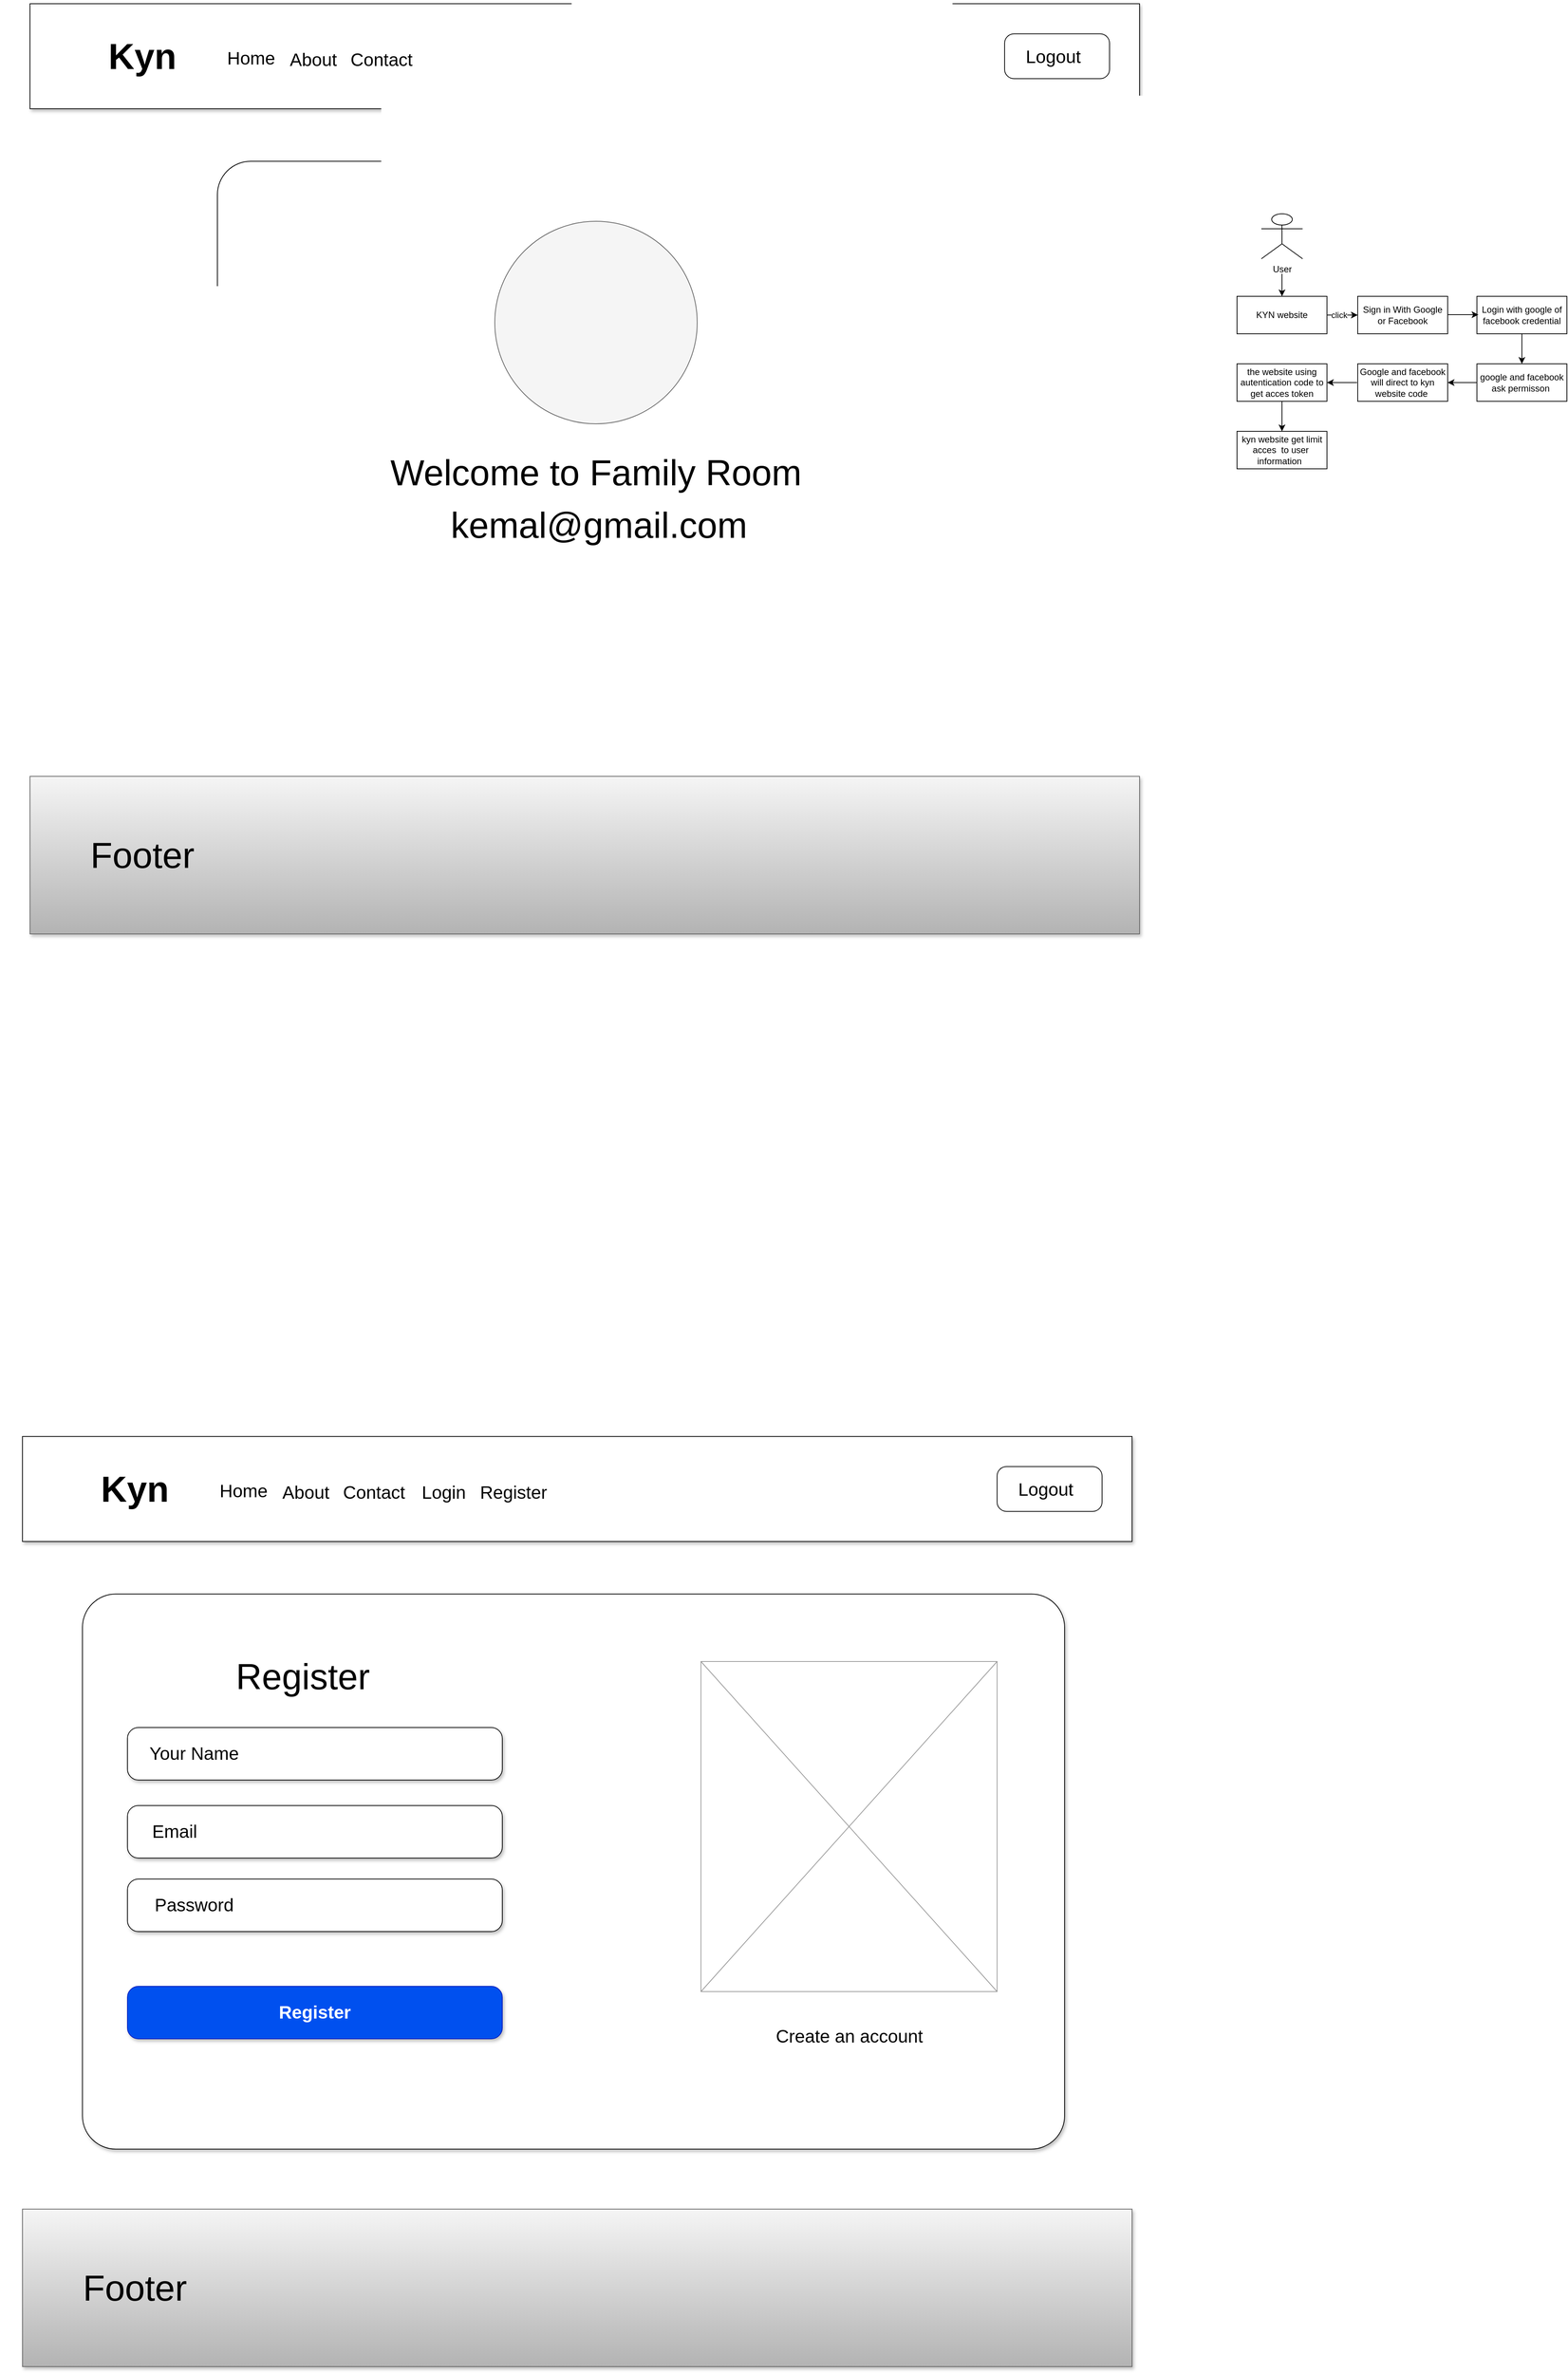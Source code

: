 <mxfile version="21.3.7" type="device">
  <diagram id="piDafpqhtRUU5qUU-vj8" name="Page-1">
    <mxGraphModel dx="1165" dy="217" grid="1" gridSize="10" guides="1" tooltips="1" connect="1" arrows="1" fold="1" page="1" pageScale="1" pageWidth="827" pageHeight="1169" math="0" shadow="0">
      <root>
        <mxCell id="0" />
        <mxCell id="1" parent="0" />
        <mxCell id="f2cM58idHqmNsdKKK0xZ-3" value="" style="rounded=0;whiteSpace=wrap;html=1;shadow=1;" parent="1" vertex="1">
          <mxGeometry x="-530" y="280" width="1480" height="140" as="geometry" />
        </mxCell>
        <mxCell id="f2cM58idHqmNsdKKK0xZ-4" value="" style="rounded=1;whiteSpace=wrap;html=1;arcSize=6;shadow=1;" parent="1" vertex="1">
          <mxGeometry x="-280" y="490" width="1000" height="740" as="geometry" />
        </mxCell>
        <mxCell id="f2cM58idHqmNsdKKK0xZ-8" value="&lt;font style=&quot;font-size: 48px;&quot;&gt;Welcome to Family Room&lt;/font&gt;" style="text;html=1;strokeColor=none;fillColor=none;align=center;verticalAlign=middle;whiteSpace=wrap;rounded=0;" parent="1" vertex="1">
          <mxGeometry x="-65" y="830" width="580" height="150" as="geometry" />
        </mxCell>
        <mxCell id="f2cM58idHqmNsdKKK0xZ-20" value="&lt;font style=&quot;font-size: 48px;&quot;&gt;&lt;b&gt;Kyn&lt;/b&gt;&lt;/font&gt;" style="text;html=1;strokeColor=none;fillColor=none;align=center;verticalAlign=middle;whiteSpace=wrap;rounded=0;" parent="1" vertex="1">
          <mxGeometry x="-560" y="330" width="360" height="40" as="geometry" />
        </mxCell>
        <mxCell id="f2cM58idHqmNsdKKK0xZ-21" value="&lt;font style=&quot;font-size: 24px;&quot;&gt;Home&lt;/font&gt;" style="text;html=1;strokeColor=none;fillColor=none;align=center;verticalAlign=middle;whiteSpace=wrap;rounded=0;" parent="1" vertex="1">
          <mxGeometry x="-300" y="340" width="130" height="25" as="geometry" />
        </mxCell>
        <mxCell id="f2cM58idHqmNsdKKK0xZ-22" value="&lt;font style=&quot;font-size: 24px;&quot;&gt;About&lt;/font&gt;" style="text;html=1;strokeColor=none;fillColor=none;align=center;verticalAlign=middle;whiteSpace=wrap;rounded=0;" parent="1" vertex="1">
          <mxGeometry x="-217" y="343.5" width="130" height="22.5" as="geometry" />
        </mxCell>
        <mxCell id="f2cM58idHqmNsdKKK0xZ-23" value="&lt;font style=&quot;font-size: 24px;&quot;&gt;Contact&lt;/font&gt;" style="text;html=1;strokeColor=none;fillColor=none;align=center;verticalAlign=middle;whiteSpace=wrap;rounded=0;" parent="1" vertex="1">
          <mxGeometry x="-126" y="343.5" width="130" height="22.5" as="geometry" />
        </mxCell>
        <mxCell id="f2cM58idHqmNsdKKK0xZ-28" value="" style="rounded=1;whiteSpace=wrap;html=1;arcSize=21;" parent="1" vertex="1">
          <mxGeometry x="770" y="320.13" width="140" height="59.75" as="geometry" />
        </mxCell>
        <mxCell id="f2cM58idHqmNsdKKK0xZ-29" value="&lt;font style=&quot;font-size: 24px;&quot;&gt;Logout&lt;/font&gt;" style="text;html=1;strokeColor=none;fillColor=none;align=center;verticalAlign=middle;whiteSpace=wrap;rounded=0;" parent="1" vertex="1">
          <mxGeometry x="770" y="340" width="130" height="22.5" as="geometry" />
        </mxCell>
        <mxCell id="f2cM58idHqmNsdKKK0xZ-31" value="" style="rounded=0;whiteSpace=wrap;html=1;shadow=1;fillColor=#f5f5f5;gradientColor=#b3b3b3;strokeColor=#666666;" parent="1" vertex="1">
          <mxGeometry x="-530" y="1310" width="1480" height="210" as="geometry" />
        </mxCell>
        <mxCell id="f2cM58idHqmNsdKKK0xZ-33" value="&lt;font style=&quot;font-size: 48px;&quot;&gt;Footer&lt;/font&gt;" style="text;html=1;strokeColor=none;fillColor=none;align=center;verticalAlign=middle;whiteSpace=wrap;rounded=0;" parent="1" vertex="1">
          <mxGeometry x="-560" y="1395" width="360" height="40" as="geometry" />
        </mxCell>
        <mxCell id="f2cM58idHqmNsdKKK0xZ-34" value="" style="rounded=0;whiteSpace=wrap;html=1;shadow=1;" parent="1" vertex="1">
          <mxGeometry x="-540" y="2190" width="1480" height="140" as="geometry" />
        </mxCell>
        <mxCell id="f2cM58idHqmNsdKKK0xZ-35" value="" style="rounded=1;whiteSpace=wrap;html=1;arcSize=6;shadow=1;" parent="1" vertex="1">
          <mxGeometry x="-460" y="2400" width="1310" height="740" as="geometry" />
        </mxCell>
        <mxCell id="f2cM58idHqmNsdKKK0xZ-36" value="" style="rounded=1;whiteSpace=wrap;html=1;arcSize=21;shadow=1;" parent="1" vertex="1">
          <mxGeometry x="-400" y="2578" width="500" height="70" as="geometry" />
        </mxCell>
        <mxCell id="f2cM58idHqmNsdKKK0xZ-37" value="" style="rounded=1;whiteSpace=wrap;html=1;arcSize=21;shadow=1;" parent="1" vertex="1">
          <mxGeometry x="-400" y="2682" width="500" height="70" as="geometry" />
        </mxCell>
        <mxCell id="f2cM58idHqmNsdKKK0xZ-38" value="" style="rounded=1;whiteSpace=wrap;html=1;arcSize=21;fillColor=#0050ef;strokeColor=#001DBC;fontColor=#ffffff;shadow=1;" parent="1" vertex="1">
          <mxGeometry x="-400" y="2923" width="500" height="70" as="geometry" />
        </mxCell>
        <mxCell id="f2cM58idHqmNsdKKK0xZ-39" value="&lt;font style=&quot;font-size: 48px;&quot;&gt;Register&lt;/font&gt;" style="text;html=1;strokeColor=none;fillColor=none;align=center;verticalAlign=middle;whiteSpace=wrap;rounded=0;" parent="1" vertex="1">
          <mxGeometry x="-346" y="2490" width="360" height="40" as="geometry" />
        </mxCell>
        <mxCell id="f2cM58idHqmNsdKKK0xZ-40" value="&lt;font style=&quot;font-size: 24px;&quot;&gt;Your Name&lt;/font&gt;" style="text;html=1;strokeColor=none;fillColor=none;align=center;verticalAlign=middle;whiteSpace=wrap;rounded=0;" parent="1" vertex="1">
          <mxGeometry x="-491" y="2593" width="360" height="40" as="geometry" />
        </mxCell>
        <mxCell id="f2cM58idHqmNsdKKK0xZ-41" value="&lt;font style=&quot;font-size: 24px;&quot;&gt;Email&lt;/font&gt;" style="text;html=1;strokeColor=none;fillColor=none;align=center;verticalAlign=middle;whiteSpace=wrap;rounded=0;" parent="1" vertex="1">
          <mxGeometry x="-517" y="2697" width="360" height="40" as="geometry" />
        </mxCell>
        <mxCell id="f2cM58idHqmNsdKKK0xZ-42" value="" style="verticalLabelPosition=bottom;shadow=0;dashed=0;align=center;html=1;verticalAlign=top;strokeWidth=1;shape=mxgraph.mockup.graphics.simpleIcon;strokeColor=#999999;" parent="1" vertex="1">
          <mxGeometry x="365" y="2490" width="395" height="440" as="geometry" />
        </mxCell>
        <mxCell id="f2cM58idHqmNsdKKK0xZ-43" value="&lt;font style=&quot;font-size: 24px;&quot;&gt;Create an account&lt;/font&gt;" style="text;html=1;strokeColor=none;fillColor=none;align=center;verticalAlign=middle;whiteSpace=wrap;rounded=0;" parent="1" vertex="1">
          <mxGeometry x="382.5" y="2970" width="360" height="40" as="geometry" />
        </mxCell>
        <mxCell id="f2cM58idHqmNsdKKK0xZ-48" value="&lt;font style=&quot;font-size: 48px;&quot;&gt;&lt;b&gt;Kyn&lt;/b&gt;&lt;/font&gt;" style="text;html=1;strokeColor=none;fillColor=none;align=center;verticalAlign=middle;whiteSpace=wrap;rounded=0;" parent="1" vertex="1">
          <mxGeometry x="-570" y="2240" width="360" height="40" as="geometry" />
        </mxCell>
        <mxCell id="f2cM58idHqmNsdKKK0xZ-49" value="&lt;font style=&quot;font-size: 24px;&quot;&gt;Home&lt;/font&gt;" style="text;html=1;strokeColor=none;fillColor=none;align=center;verticalAlign=middle;whiteSpace=wrap;rounded=0;" parent="1" vertex="1">
          <mxGeometry x="-310" y="2250" width="130" height="25" as="geometry" />
        </mxCell>
        <mxCell id="f2cM58idHqmNsdKKK0xZ-50" value="&lt;font style=&quot;font-size: 24px;&quot;&gt;About&lt;/font&gt;" style="text;html=1;strokeColor=none;fillColor=none;align=center;verticalAlign=middle;whiteSpace=wrap;rounded=0;" parent="1" vertex="1">
          <mxGeometry x="-227" y="2253.5" width="130" height="22.5" as="geometry" />
        </mxCell>
        <mxCell id="f2cM58idHqmNsdKKK0xZ-51" value="&lt;font style=&quot;font-size: 24px;&quot;&gt;Contact&lt;/font&gt;" style="text;html=1;strokeColor=none;fillColor=none;align=center;verticalAlign=middle;whiteSpace=wrap;rounded=0;" parent="1" vertex="1">
          <mxGeometry x="-136" y="2253.5" width="130" height="22.5" as="geometry" />
        </mxCell>
        <mxCell id="f2cM58idHqmNsdKKK0xZ-52" value="&lt;font style=&quot;font-size: 24px;&quot;&gt;Login&lt;/font&gt;" style="text;html=1;strokeColor=none;fillColor=none;align=center;verticalAlign=middle;whiteSpace=wrap;rounded=0;" parent="1" vertex="1">
          <mxGeometry x="-43" y="2254" width="130" height="22.5" as="geometry" />
        </mxCell>
        <mxCell id="f2cM58idHqmNsdKKK0xZ-53" value="&lt;font style=&quot;font-size: 24px;&quot;&gt;Register&lt;/font&gt;" style="text;html=1;strokeColor=none;fillColor=none;align=center;verticalAlign=middle;whiteSpace=wrap;rounded=0;" parent="1" vertex="1">
          <mxGeometry x="50" y="2253.75" width="130" height="22.5" as="geometry" />
        </mxCell>
        <mxCell id="f2cM58idHqmNsdKKK0xZ-55" value="" style="rounded=1;whiteSpace=wrap;html=1;arcSize=21;" parent="1" vertex="1">
          <mxGeometry x="760" y="2230.13" width="140" height="59.75" as="geometry" />
        </mxCell>
        <mxCell id="f2cM58idHqmNsdKKK0xZ-56" value="&lt;font style=&quot;font-size: 24px;&quot;&gt;Logout&lt;/font&gt;" style="text;html=1;strokeColor=none;fillColor=none;align=center;verticalAlign=middle;whiteSpace=wrap;rounded=0;" parent="1" vertex="1">
          <mxGeometry x="760" y="2250" width="130" height="22.5" as="geometry" />
        </mxCell>
        <mxCell id="f2cM58idHqmNsdKKK0xZ-57" value="&lt;span style=&quot;font-size: 24px;&quot;&gt;&lt;b&gt;&lt;font color=&quot;#ffffff&quot;&gt;Register&lt;/font&gt;&lt;/b&gt;&lt;/span&gt;" style="text;html=1;strokeColor=none;fillColor=none;align=center;verticalAlign=middle;whiteSpace=wrap;rounded=0;" parent="1" vertex="1">
          <mxGeometry x="-330" y="2938" width="360" height="40" as="geometry" />
        </mxCell>
        <mxCell id="f2cM58idHqmNsdKKK0xZ-58" value="" style="rounded=0;whiteSpace=wrap;html=1;shadow=1;fillColor=#f5f5f5;gradientColor=#b3b3b3;strokeColor=#666666;" parent="1" vertex="1">
          <mxGeometry x="-540" y="3220" width="1480" height="210" as="geometry" />
        </mxCell>
        <mxCell id="f2cM58idHqmNsdKKK0xZ-59" value="&lt;font style=&quot;font-size: 48px;&quot;&gt;Footer&lt;/font&gt;" style="text;html=1;strokeColor=none;fillColor=none;align=center;verticalAlign=middle;whiteSpace=wrap;rounded=0;" parent="1" vertex="1">
          <mxGeometry x="-570" y="3305" width="360" height="40" as="geometry" />
        </mxCell>
        <mxCell id="f2cM58idHqmNsdKKK0xZ-61" value="" style="rounded=1;whiteSpace=wrap;html=1;arcSize=21;shadow=1;" parent="1" vertex="1">
          <mxGeometry x="-400" y="2780" width="500" height="70" as="geometry" />
        </mxCell>
        <mxCell id="f2cM58idHqmNsdKKK0xZ-62" value="&lt;font style=&quot;font-size: 24px;&quot;&gt;Password&lt;/font&gt;" style="text;html=1;strokeColor=none;fillColor=none;align=center;verticalAlign=middle;whiteSpace=wrap;rounded=0;" parent="1" vertex="1">
          <mxGeometry x="-491" y="2795" width="360" height="40" as="geometry" />
        </mxCell>
        <mxCell id="f2cM58idHqmNsdKKK0xZ-63" style="edgeStyle=orthogonalEdgeStyle;rounded=0;orthogonalLoop=1;jettySize=auto;html=1;exitX=0.5;exitY=1;exitDx=0;exitDy=0;" parent="1" source="f2cM58idHqmNsdKKK0xZ-43" target="f2cM58idHqmNsdKKK0xZ-43" edge="1">
          <mxGeometry relative="1" as="geometry" />
        </mxCell>
        <mxCell id="6nYZbs3I-eiEpvFgtfFX-1" value="" style="ellipse;whiteSpace=wrap;html=1;aspect=fixed;fillColor=#f5f5f5;fontColor=#333333;strokeColor=#666666;" vertex="1" parent="1">
          <mxGeometry x="90" y="570" width="270" height="270" as="geometry" />
        </mxCell>
        <mxCell id="6nYZbs3I-eiEpvFgtfFX-2" value="&lt;font style=&quot;font-size: 48px;&quot;&gt;kemal@gmail.com&lt;/font&gt;" style="text;html=1;strokeColor=none;fillColor=none;align=center;verticalAlign=middle;whiteSpace=wrap;rounded=0;" vertex="1" parent="1">
          <mxGeometry x="-61" y="900" width="580" height="150" as="geometry" />
        </mxCell>
        <mxCell id="6nYZbs3I-eiEpvFgtfFX-3" value="User" style="shape=umlActor;verticalLabelPosition=bottom;verticalAlign=top;html=1;outlineConnect=0;" vertex="1" parent="1">
          <mxGeometry x="1112.5" y="560" width="55" height="60" as="geometry" />
        </mxCell>
        <mxCell id="6nYZbs3I-eiEpvFgtfFX-4" value="KYN website" style="rounded=0;whiteSpace=wrap;html=1;" vertex="1" parent="1">
          <mxGeometry x="1080" y="670" width="120" height="50" as="geometry" />
        </mxCell>
        <mxCell id="6nYZbs3I-eiEpvFgtfFX-5" value="Sign in With Google&lt;br&gt;or Facebook" style="rounded=0;whiteSpace=wrap;html=1;" vertex="1" parent="1">
          <mxGeometry x="1241" y="670" width="120" height="50" as="geometry" />
        </mxCell>
        <mxCell id="6nYZbs3I-eiEpvFgtfFX-6" value="Login with google of facebook credential" style="rounded=0;whiteSpace=wrap;html=1;" vertex="1" parent="1">
          <mxGeometry x="1400" y="670" width="120" height="50" as="geometry" />
        </mxCell>
        <mxCell id="6nYZbs3I-eiEpvFgtfFX-7" value="google and facebook ask permisson&amp;nbsp;" style="rounded=0;whiteSpace=wrap;html=1;" vertex="1" parent="1">
          <mxGeometry x="1400" y="760" width="120" height="50" as="geometry" />
        </mxCell>
        <mxCell id="6nYZbs3I-eiEpvFgtfFX-8" value="Google and facebook will direct to kyn website code&amp;nbsp;" style="rounded=0;whiteSpace=wrap;html=1;" vertex="1" parent="1">
          <mxGeometry x="1241" y="760" width="120" height="50" as="geometry" />
        </mxCell>
        <mxCell id="6nYZbs3I-eiEpvFgtfFX-9" value="the website using autentication code to get acces token" style="rounded=0;whiteSpace=wrap;html=1;" vertex="1" parent="1">
          <mxGeometry x="1080" y="760" width="120" height="50" as="geometry" />
        </mxCell>
        <mxCell id="6nYZbs3I-eiEpvFgtfFX-10" value="kyn website get limit acces&amp;nbsp; to user&amp;nbsp; information&amp;nbsp;&amp;nbsp;" style="rounded=0;whiteSpace=wrap;html=1;" vertex="1" parent="1">
          <mxGeometry x="1080" y="850" width="120" height="50" as="geometry" />
        </mxCell>
        <mxCell id="6nYZbs3I-eiEpvFgtfFX-14" value="" style="endArrow=classic;html=1;rounded=0;entryX=0.5;entryY=0;entryDx=0;entryDy=0;" edge="1" parent="1" target="6nYZbs3I-eiEpvFgtfFX-4">
          <mxGeometry width="50" height="50" relative="1" as="geometry">
            <mxPoint x="1140" y="640" as="sourcePoint" />
            <mxPoint x="1070" y="620" as="targetPoint" />
          </mxGeometry>
        </mxCell>
        <mxCell id="6nYZbs3I-eiEpvFgtfFX-16" value="" style="endArrow=classic;html=1;rounded=0;exitX=1;exitY=0.5;exitDx=0;exitDy=0;entryX=0;entryY=0.5;entryDx=0;entryDy=0;" edge="1" parent="1" source="6nYZbs3I-eiEpvFgtfFX-4" target="6nYZbs3I-eiEpvFgtfFX-5">
          <mxGeometry width="50" height="50" relative="1" as="geometry">
            <mxPoint x="1180" y="710" as="sourcePoint" />
            <mxPoint x="1240" y="700" as="targetPoint" />
          </mxGeometry>
        </mxCell>
        <mxCell id="6nYZbs3I-eiEpvFgtfFX-22" value="click" style="edgeLabel;html=1;align=center;verticalAlign=middle;resizable=0;points=[];" vertex="1" connectable="0" parent="6nYZbs3I-eiEpvFgtfFX-16">
          <mxGeometry x="-0.255" relative="1" as="geometry">
            <mxPoint as="offset" />
          </mxGeometry>
        </mxCell>
        <mxCell id="6nYZbs3I-eiEpvFgtfFX-17" value="" style="endArrow=classic;html=1;rounded=0;exitX=1;exitY=0.5;exitDx=0;exitDy=0;entryX=0;entryY=0.5;entryDx=0;entryDy=0;" edge="1" parent="1">
          <mxGeometry width="50" height="50" relative="1" as="geometry">
            <mxPoint x="1361" y="694.55" as="sourcePoint" />
            <mxPoint x="1402" y="694.55" as="targetPoint" />
          </mxGeometry>
        </mxCell>
        <mxCell id="6nYZbs3I-eiEpvFgtfFX-18" value="" style="endArrow=classic;html=1;rounded=0;exitX=0.5;exitY=1;exitDx=0;exitDy=0;entryX=0.5;entryY=0;entryDx=0;entryDy=0;" edge="1" parent="1" source="6nYZbs3I-eiEpvFgtfFX-6" target="6nYZbs3I-eiEpvFgtfFX-7">
          <mxGeometry width="50" height="50" relative="1" as="geometry">
            <mxPoint x="1371" y="704.55" as="sourcePoint" />
            <mxPoint x="1412" y="704.55" as="targetPoint" />
          </mxGeometry>
        </mxCell>
        <mxCell id="6nYZbs3I-eiEpvFgtfFX-19" value="" style="endArrow=classic;html=1;rounded=0;exitX=0;exitY=0.5;exitDx=0;exitDy=0;entryX=1;entryY=0.5;entryDx=0;entryDy=0;" edge="1" parent="1" source="6nYZbs3I-eiEpvFgtfFX-7" target="6nYZbs3I-eiEpvFgtfFX-8">
          <mxGeometry width="50" height="50" relative="1" as="geometry">
            <mxPoint x="1470" y="730" as="sourcePoint" />
            <mxPoint x="1470" y="770" as="targetPoint" />
          </mxGeometry>
        </mxCell>
        <mxCell id="6nYZbs3I-eiEpvFgtfFX-20" value="" style="endArrow=classic;html=1;rounded=0;entryX=1;entryY=0.5;entryDx=0;entryDy=0;" edge="1" parent="1" target="6nYZbs3I-eiEpvFgtfFX-9">
          <mxGeometry width="50" height="50" relative="1" as="geometry">
            <mxPoint x="1240" y="785" as="sourcePoint" />
            <mxPoint x="1371" y="795" as="targetPoint" />
          </mxGeometry>
        </mxCell>
        <mxCell id="6nYZbs3I-eiEpvFgtfFX-21" value="" style="endArrow=classic;html=1;rounded=0;entryX=0.5;entryY=0;entryDx=0;entryDy=0;exitX=0.5;exitY=1;exitDx=0;exitDy=0;" edge="1" parent="1" source="6nYZbs3I-eiEpvFgtfFX-9" target="6nYZbs3I-eiEpvFgtfFX-10">
          <mxGeometry width="50" height="50" relative="1" as="geometry">
            <mxPoint x="1250" y="795" as="sourcePoint" />
            <mxPoint x="1210" y="795" as="targetPoint" />
          </mxGeometry>
        </mxCell>
      </root>
    </mxGraphModel>
  </diagram>
</mxfile>
